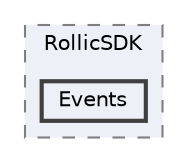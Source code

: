 digraph "Assets/RollicSDK/Events"
{
 // LATEX_PDF_SIZE
  bgcolor="transparent";
  edge [fontname=Helvetica,fontsize=10,labelfontname=Helvetica,labelfontsize=10];
  node [fontname=Helvetica,fontsize=10,shape=box,height=0.2,width=0.4];
  compound=true
  subgraph clusterdir_b8e39fcb5ca4448763dd31356a3c64b0 {
    graph [ bgcolor="#edf0f7", pencolor="grey50", label="RollicSDK", fontname=Helvetica,fontsize=10 style="filled,dashed", URL="dir_b8e39fcb5ca4448763dd31356a3c64b0.html",tooltip=""]
  dir_259caabaa4db9439d190a024caa63332 [label="Events", fillcolor="#edf0f7", color="grey25", style="filled,bold", URL="dir_259caabaa4db9439d190a024caa63332.html",tooltip=""];
  }
}
